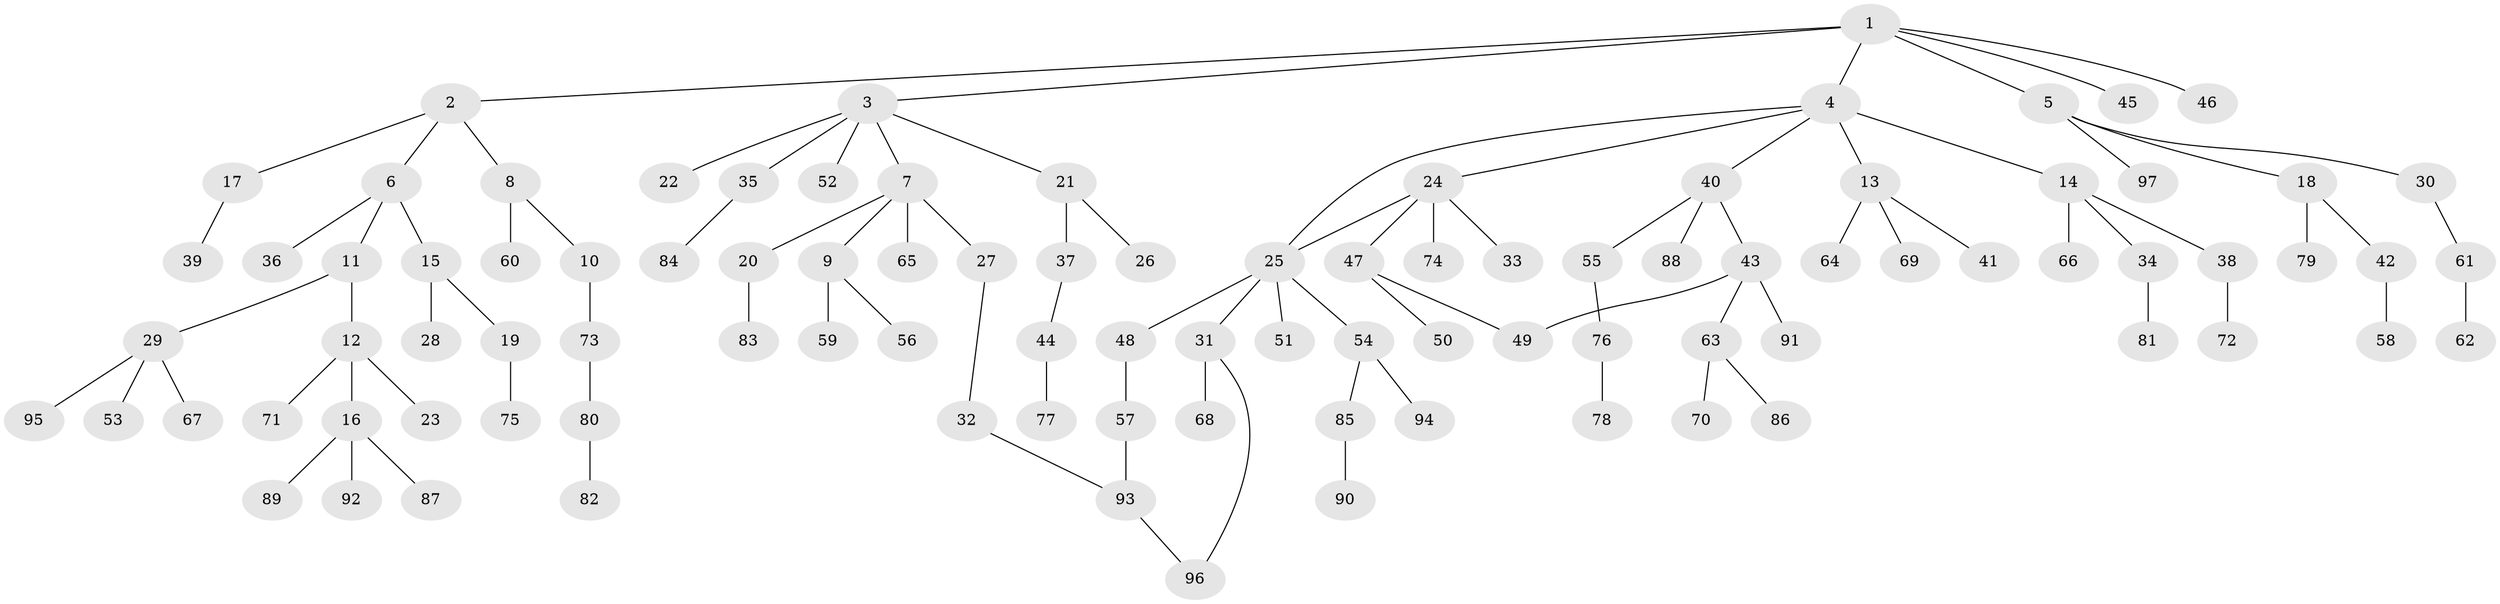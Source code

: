 // coarse degree distribution, {4: 0.034482758620689655, 2: 0.22413793103448276, 1: 0.6379310344827587, 7: 0.017241379310344827, 16: 0.017241379310344827, 8: 0.034482758620689655, 3: 0.034482758620689655}
// Generated by graph-tools (version 1.1) at 2025/44/03/04/25 21:44:36]
// undirected, 97 vertices, 100 edges
graph export_dot {
graph [start="1"]
  node [color=gray90,style=filled];
  1;
  2;
  3;
  4;
  5;
  6;
  7;
  8;
  9;
  10;
  11;
  12;
  13;
  14;
  15;
  16;
  17;
  18;
  19;
  20;
  21;
  22;
  23;
  24;
  25;
  26;
  27;
  28;
  29;
  30;
  31;
  32;
  33;
  34;
  35;
  36;
  37;
  38;
  39;
  40;
  41;
  42;
  43;
  44;
  45;
  46;
  47;
  48;
  49;
  50;
  51;
  52;
  53;
  54;
  55;
  56;
  57;
  58;
  59;
  60;
  61;
  62;
  63;
  64;
  65;
  66;
  67;
  68;
  69;
  70;
  71;
  72;
  73;
  74;
  75;
  76;
  77;
  78;
  79;
  80;
  81;
  82;
  83;
  84;
  85;
  86;
  87;
  88;
  89;
  90;
  91;
  92;
  93;
  94;
  95;
  96;
  97;
  1 -- 2;
  1 -- 3;
  1 -- 4;
  1 -- 5;
  1 -- 45;
  1 -- 46;
  2 -- 6;
  2 -- 8;
  2 -- 17;
  3 -- 7;
  3 -- 21;
  3 -- 22;
  3 -- 35;
  3 -- 52;
  4 -- 13;
  4 -- 14;
  4 -- 24;
  4 -- 40;
  4 -- 25;
  5 -- 18;
  5 -- 30;
  5 -- 97;
  6 -- 11;
  6 -- 15;
  6 -- 36;
  7 -- 9;
  7 -- 20;
  7 -- 27;
  7 -- 65;
  8 -- 10;
  8 -- 60;
  9 -- 56;
  9 -- 59;
  10 -- 73;
  11 -- 12;
  11 -- 29;
  12 -- 16;
  12 -- 23;
  12 -- 71;
  13 -- 41;
  13 -- 64;
  13 -- 69;
  14 -- 34;
  14 -- 38;
  14 -- 66;
  15 -- 19;
  15 -- 28;
  16 -- 87;
  16 -- 89;
  16 -- 92;
  17 -- 39;
  18 -- 42;
  18 -- 79;
  19 -- 75;
  20 -- 83;
  21 -- 26;
  21 -- 37;
  24 -- 25;
  24 -- 33;
  24 -- 47;
  24 -- 74;
  25 -- 31;
  25 -- 48;
  25 -- 51;
  25 -- 54;
  27 -- 32;
  29 -- 53;
  29 -- 67;
  29 -- 95;
  30 -- 61;
  31 -- 68;
  31 -- 96;
  32 -- 93;
  34 -- 81;
  35 -- 84;
  37 -- 44;
  38 -- 72;
  40 -- 43;
  40 -- 55;
  40 -- 88;
  42 -- 58;
  43 -- 49;
  43 -- 63;
  43 -- 91;
  44 -- 77;
  47 -- 50;
  47 -- 49;
  48 -- 57;
  54 -- 85;
  54 -- 94;
  55 -- 76;
  57 -- 93;
  61 -- 62;
  63 -- 70;
  63 -- 86;
  73 -- 80;
  76 -- 78;
  80 -- 82;
  85 -- 90;
  93 -- 96;
}
